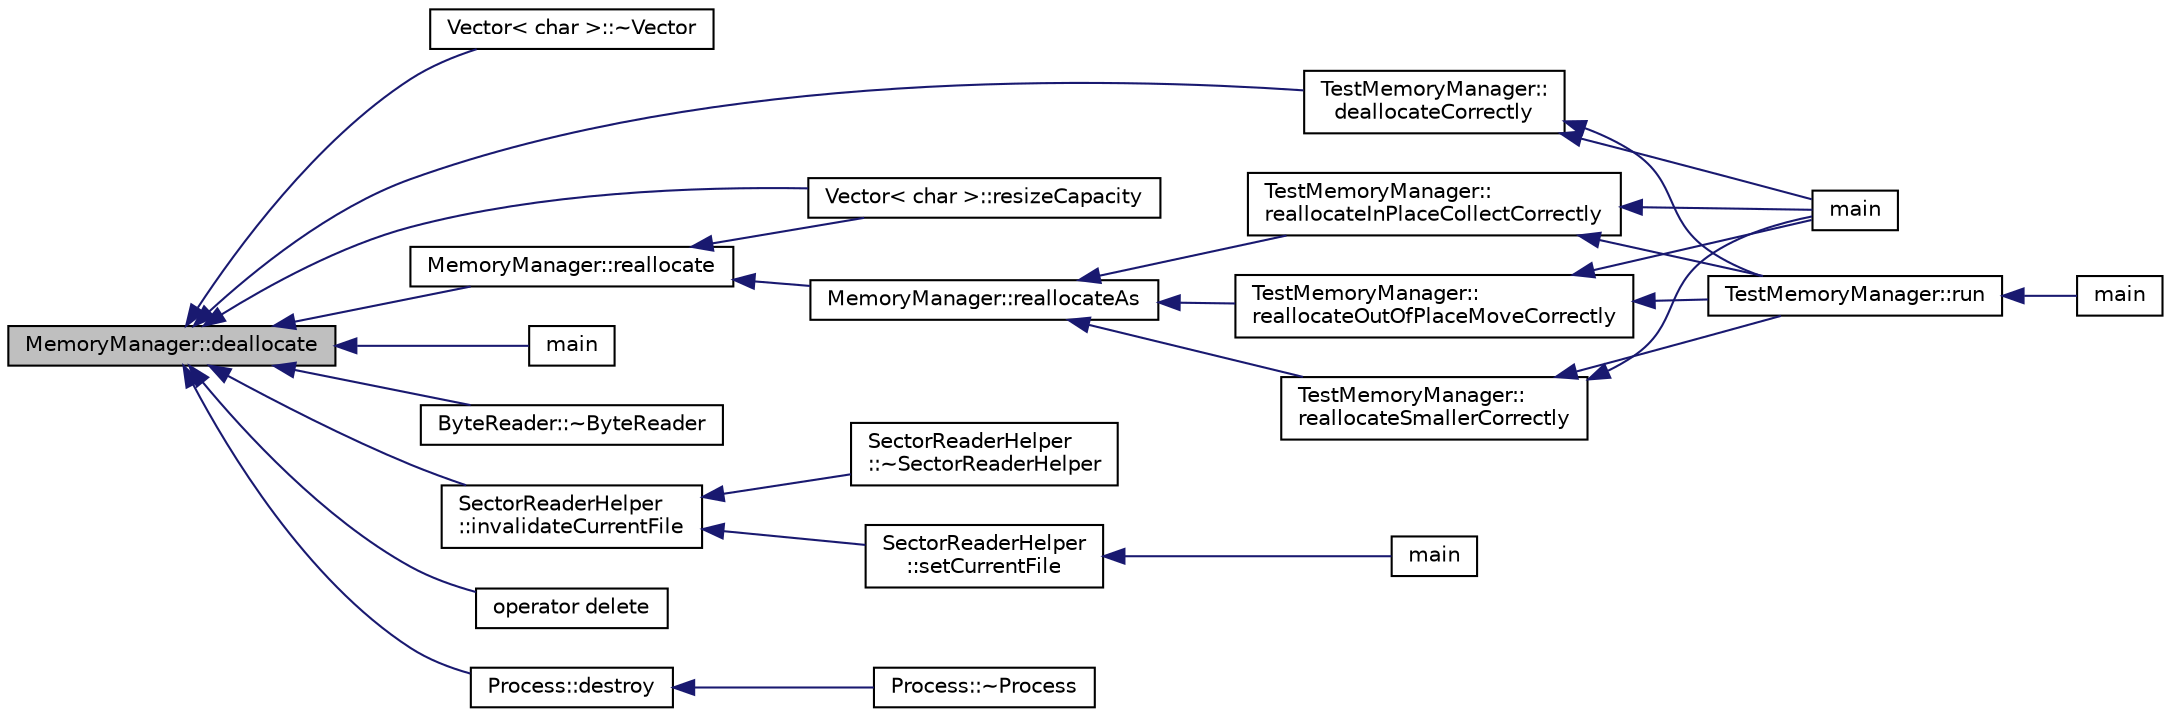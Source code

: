 digraph "MemoryManager::deallocate"
{
  edge [fontname="Helvetica",fontsize="10",labelfontname="Helvetica",labelfontsize="10"];
  node [fontname="Helvetica",fontsize="10",shape=record];
  rankdir="LR";
  Node82 [label="MemoryManager::deallocate",height=0.2,width=0.4,color="black", fillcolor="grey75", style="filled", fontcolor="black"];
  Node82 -> Node83 [dir="back",color="midnightblue",fontsize="10",style="solid",fontname="Helvetica"];
  Node83 [label="Vector\< char \>::~Vector",height=0.2,width=0.4,color="black", fillcolor="white", style="filled",URL="$d5/db2/class_vector.html#afd524fac19e6d3d69db5198ffe2952b0"];
  Node82 -> Node84 [dir="back",color="midnightblue",fontsize="10",style="solid",fontname="Helvetica"];
  Node84 [label="Vector\< char \>::resizeCapacity",height=0.2,width=0.4,color="black", fillcolor="white", style="filled",URL="$d5/db2/class_vector.html#a2200dde3c6beb2f84f3dbd0e6bb104f3"];
  Node82 -> Node85 [dir="back",color="midnightblue",fontsize="10",style="solid",fontname="Helvetica"];
  Node85 [label="main",height=0.2,width=0.4,color="black", fillcolor="white", style="filled",URL="$db/db2/user__main__hello__kernel_8cpp.html#ae66f6b31b5ad750f1fe042a706a4e3d4"];
  Node82 -> Node86 [dir="back",color="midnightblue",fontsize="10",style="solid",fontname="Helvetica"];
  Node86 [label="ByteReader::~ByteReader",height=0.2,width=0.4,color="black", fillcolor="white", style="filled",URL="$d7/d5d/class_byte_reader.html#ab3c122f94d4e4ea822bfccac39e614ad"];
  Node82 -> Node87 [dir="back",color="midnightblue",fontsize="10",style="solid",fontname="Helvetica"];
  Node87 [label="SectorReaderHelper\l::invalidateCurrentFile",height=0.2,width=0.4,color="black", fillcolor="white", style="filled",URL="$d4/d91/class_sector_reader_helper.html#a9812ce5e4e9988850be23a64e8839997"];
  Node87 -> Node88 [dir="back",color="midnightblue",fontsize="10",style="solid",fontname="Helvetica"];
  Node88 [label="SectorReaderHelper\l::~SectorReaderHelper",height=0.2,width=0.4,color="black", fillcolor="white", style="filled",URL="$d4/d91/class_sector_reader_helper.html#a473f9dfa0e88e0e97de37dc7745cd314"];
  Node87 -> Node89 [dir="back",color="midnightblue",fontsize="10",style="solid",fontname="Helvetica"];
  Node89 [label="SectorReaderHelper\l::setCurrentFile",height=0.2,width=0.4,color="black", fillcolor="white", style="filled",URL="$d4/d91/class_sector_reader_helper.html#ad6db2d8c45476a18e8871d447ff42a3a"];
  Node89 -> Node90 [dir="back",color="midnightblue",fontsize="10",style="solid",fontname="Helvetica"];
  Node90 [label="main",height=0.2,width=0.4,color="black", fillcolor="white", style="filled",URL="$d2/d27/main__fat__test_8cpp.html#ae66f6b31b5ad750f1fe042a706a4e3d4"];
  Node82 -> Node91 [dir="back",color="midnightblue",fontsize="10",style="solid",fontname="Helvetica"];
  Node91 [label="MemoryManager::reallocate",height=0.2,width=0.4,color="black", fillcolor="white", style="filled",URL="$d7/dff/class_memory_manager.html#a17da19580dc9a1c21d4d1a6ca6674f6b"];
  Node91 -> Node84 [dir="back",color="midnightblue",fontsize="10",style="solid",fontname="Helvetica"];
  Node91 -> Node92 [dir="back",color="midnightblue",fontsize="10",style="solid",fontname="Helvetica"];
  Node92 [label="MemoryManager::reallocateAs",height=0.2,width=0.4,color="black", fillcolor="white", style="filled",URL="$d7/dff/class_memory_manager.html#a8b00309605d94f159b1a9b4a1b63e15f"];
  Node92 -> Node93 [dir="back",color="midnightblue",fontsize="10",style="solid",fontname="Helvetica"];
  Node93 [label="TestMemoryManager::\lreallocateSmallerCorrectly",height=0.2,width=0.4,color="black", fillcolor="white", style="filled",URL="$de/d58/class_test_memory_manager.html#ab9473b249acedd81d0adbdacc5aafa51"];
  Node93 -> Node94 [dir="back",color="midnightblue",fontsize="10",style="solid",fontname="Helvetica"];
  Node94 [label="main",height=0.2,width=0.4,color="black", fillcolor="white", style="filled",URL="$d4/d12/zcu102_2crt0_8cpp.html#ae66f6b31b5ad750f1fe042a706a4e3d4"];
  Node93 -> Node95 [dir="back",color="midnightblue",fontsize="10",style="solid",fontname="Helvetica"];
  Node95 [label="TestMemoryManager::run",height=0.2,width=0.4,color="black", fillcolor="white", style="filled",URL="$de/d58/class_test_memory_manager.html#acd87b90b4159195484f49ac1aad0b839"];
  Node95 -> Node96 [dir="back",color="midnightblue",fontsize="10",style="solid",fontname="Helvetica"];
  Node96 [label="main",height=0.2,width=0.4,color="black", fillcolor="white", style="filled",URL="$d1/d40/main__debug___pid_manager_8cpp.html#ae66f6b31b5ad750f1fe042a706a4e3d4"];
  Node92 -> Node97 [dir="back",color="midnightblue",fontsize="10",style="solid",fontname="Helvetica"];
  Node97 [label="TestMemoryManager::\lreallocateInPlaceCollectCorrectly",height=0.2,width=0.4,color="black", fillcolor="white", style="filled",URL="$de/d58/class_test_memory_manager.html#a234bf5990122de78b826e431d3c79292"];
  Node97 -> Node94 [dir="back",color="midnightblue",fontsize="10",style="solid",fontname="Helvetica"];
  Node97 -> Node95 [dir="back",color="midnightblue",fontsize="10",style="solid",fontname="Helvetica"];
  Node92 -> Node98 [dir="back",color="midnightblue",fontsize="10",style="solid",fontname="Helvetica"];
  Node98 [label="TestMemoryManager::\lreallocateOutOfPlaceMoveCorrectly",height=0.2,width=0.4,color="black", fillcolor="white", style="filled",URL="$de/d58/class_test_memory_manager.html#aa4c425d3295118b3bcda6b968386a8d6"];
  Node98 -> Node94 [dir="back",color="midnightblue",fontsize="10",style="solid",fontname="Helvetica"];
  Node98 -> Node95 [dir="back",color="midnightblue",fontsize="10",style="solid",fontname="Helvetica"];
  Node82 -> Node99 [dir="back",color="midnightblue",fontsize="10",style="solid",fontname="Helvetica"];
  Node99 [label="operator delete",height=0.2,width=0.4,color="black", fillcolor="white", style="filled",URL="$d1/d60/operator__delete_8cpp.html#a86107594327f3a001230df9802cd4422"];
  Node82 -> Node100 [dir="back",color="midnightblue",fontsize="10",style="solid",fontname="Helvetica"];
  Node100 [label="Process::destroy",height=0.2,width=0.4,color="black", fillcolor="white", style="filled",URL="$d1/d41/class_process.html#a9a33a79c6587f16670cb86e8bf058450"];
  Node100 -> Node101 [dir="back",color="midnightblue",fontsize="10",style="solid",fontname="Helvetica"];
  Node101 [label="Process::~Process",height=0.2,width=0.4,color="black", fillcolor="white", style="filled",URL="$d1/d41/class_process.html#a990776d181dbbde7ff8ac12713d814b3"];
  Node82 -> Node102 [dir="back",color="midnightblue",fontsize="10",style="solid",fontname="Helvetica"];
  Node102 [label="TestMemoryManager::\ldeallocateCorrectly",height=0.2,width=0.4,color="black", fillcolor="white", style="filled",URL="$de/d58/class_test_memory_manager.html#a0df022882a44e969830ab5d24b827dff"];
  Node102 -> Node94 [dir="back",color="midnightblue",fontsize="10",style="solid",fontname="Helvetica"];
  Node102 -> Node95 [dir="back",color="midnightblue",fontsize="10",style="solid",fontname="Helvetica"];
}
